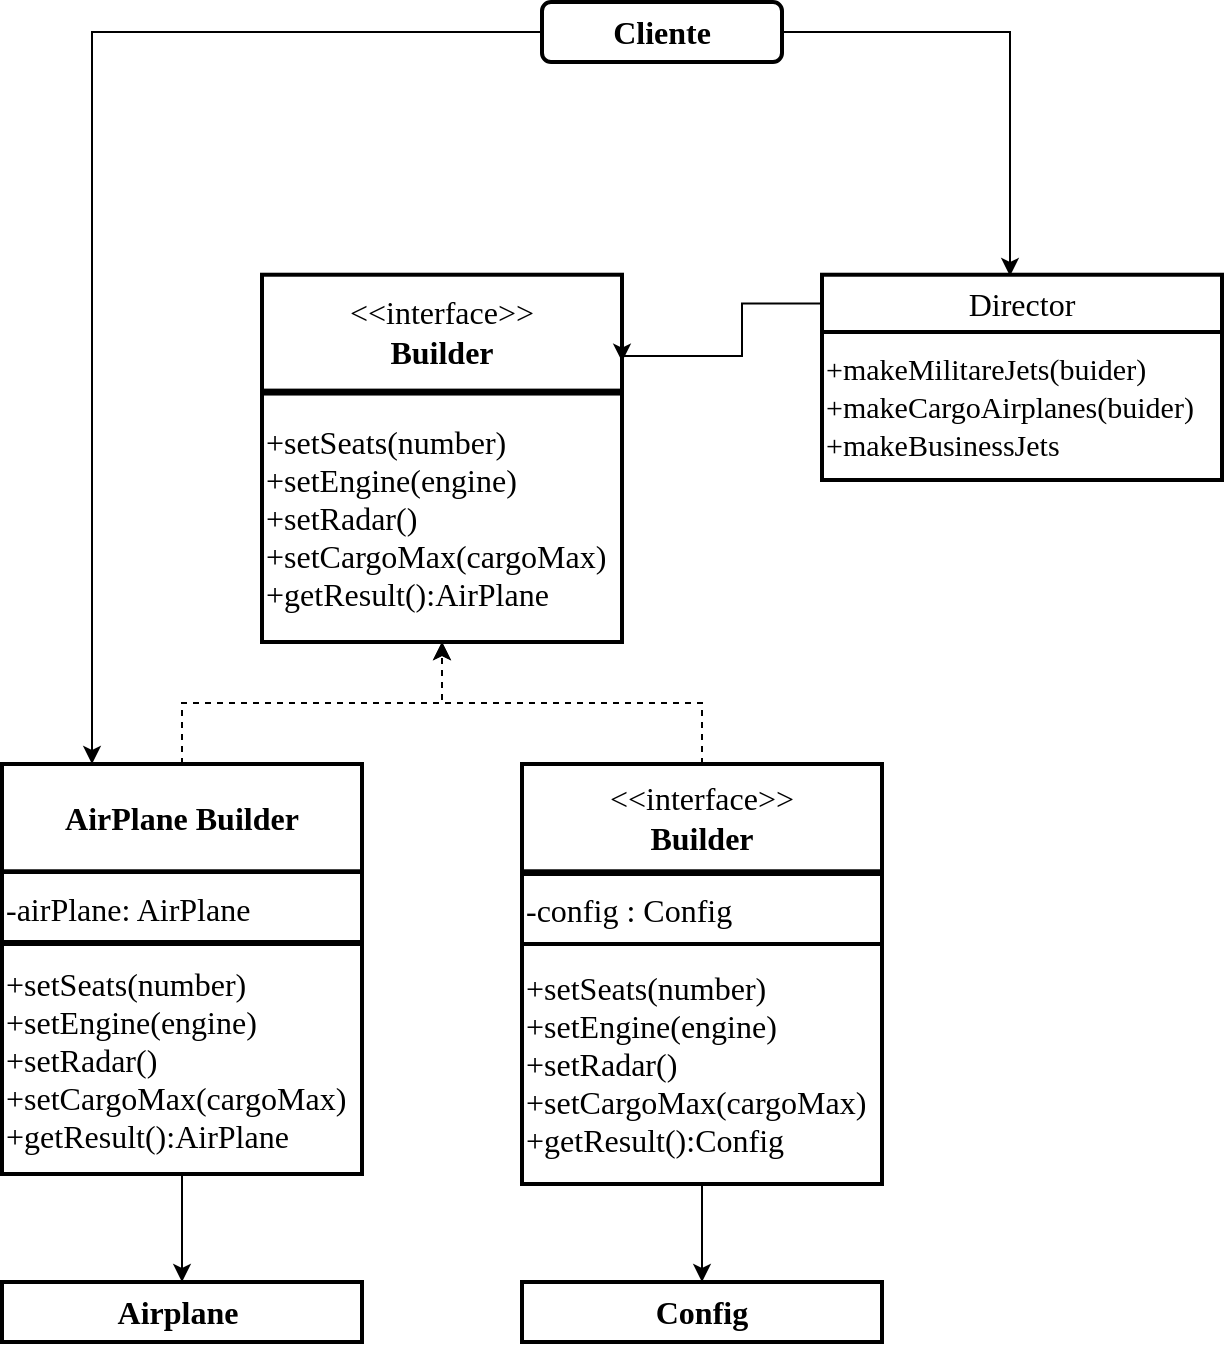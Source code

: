 <mxfile version="13.5.5" type="github">
  <diagram id="C5RBs43oDa-KdzZeNtuy" name="Page-1">
    <mxGraphModel dx="493" dy="885" grid="1" gridSize="10" guides="1" tooltips="1" connect="1" arrows="1" fold="1" page="1" pageScale="1" pageWidth="827" pageHeight="1169" math="0" shadow="0">
      <root>
        <mxCell id="WIyWlLk6GJQsqaUBKTNV-0" />
        <mxCell id="WIyWlLk6GJQsqaUBKTNV-1" parent="WIyWlLk6GJQsqaUBKTNV-0" />
        <mxCell id="1Zjkm3QWPO95KbElEyYc-10" style="edgeStyle=orthogonalEdgeStyle;rounded=0;orthogonalLoop=1;jettySize=auto;html=1;entryX=0.47;entryY=0.022;entryDx=0;entryDy=0;entryPerimeter=0;fontFamily=Times New Roman;fontSize=16;" edge="1" parent="WIyWlLk6GJQsqaUBKTNV-1" source="1Zjkm3QWPO95KbElEyYc-0" target="1Zjkm3QWPO95KbElEyYc-1">
          <mxGeometry relative="1" as="geometry" />
        </mxCell>
        <mxCell id="1Zjkm3QWPO95KbElEyYc-32" style="edgeStyle=orthogonalEdgeStyle;rounded=0;sketch=0;jumpStyle=none;orthogonalLoop=1;jettySize=auto;html=1;entryX=0.25;entryY=0;entryDx=0;entryDy=0;endArrow=classic;endFill=1;strokeColor=#000000;fontFamily=Times New Roman;fontSize=16;" edge="1" parent="WIyWlLk6GJQsqaUBKTNV-1" source="1Zjkm3QWPO95KbElEyYc-0" target="1Zjkm3QWPO95KbElEyYc-18">
          <mxGeometry relative="1" as="geometry" />
        </mxCell>
        <mxCell id="1Zjkm3QWPO95KbElEyYc-0" value="Cliente&lt;br style=&quot;font-size: 16px;&quot;&gt;" style="rounded=1;whiteSpace=wrap;html=1;strokeWidth=2;glass=0;sketch=0;labelBackgroundColor=none;labelBorderColor=none;fontFamily=Times New Roman;fontStyle=1;spacing=2;fontSize=16;" vertex="1" parent="WIyWlLk6GJQsqaUBKTNV-1">
          <mxGeometry x="380" y="350" width="120" height="30" as="geometry" />
        </mxCell>
        <mxCell id="1Zjkm3QWPO95KbElEyYc-9" value="" style="group" vertex="1" connectable="0" parent="WIyWlLk6GJQsqaUBKTNV-1">
          <mxGeometry x="520" y="486.364" width="200" height="102.636" as="geometry" />
        </mxCell>
        <mxCell id="1Zjkm3QWPO95KbElEyYc-1" value="Director" style="rounded=0;whiteSpace=wrap;html=1;glass=0;labelBackgroundColor=none;sketch=0;strokeWidth=2;fontFamily=Times New Roman;fontSize=16;shadow=0;" vertex="1" parent="1Zjkm3QWPO95KbElEyYc-9">
          <mxGeometry width="200" height="28.64" as="geometry" />
        </mxCell>
        <mxCell id="1Zjkm3QWPO95KbElEyYc-3" value="&lt;font style=&quot;font-size: 15px&quot;&gt;+makeMilitareJets(buider)&lt;br&gt;+makeCargoAirplanes(buider)&lt;br&gt;+makeBusinessJets&lt;/font&gt;" style="rounded=0;html=1;glass=0;labelBackgroundColor=none;sketch=0;strokeWidth=2;fontFamily=Times New Roman;fontSize=16;shadow=0;align=left;" vertex="1" parent="1Zjkm3QWPO95KbElEyYc-9">
          <mxGeometry y="28.636" width="200" height="74" as="geometry" />
        </mxCell>
        <mxCell id="1Zjkm3QWPO95KbElEyYc-8" style="edgeStyle=orthogonalEdgeStyle;rounded=0;orthogonalLoop=1;jettySize=auto;html=1;exitX=0.5;exitY=1;exitDx=0;exitDy=0;fontFamily=Times New Roman;fontSize=16;" edge="1" parent="1Zjkm3QWPO95KbElEyYc-9" source="1Zjkm3QWPO95KbElEyYc-1" target="1Zjkm3QWPO95KbElEyYc-1">
          <mxGeometry relative="1" as="geometry" />
        </mxCell>
        <mxCell id="1Zjkm3QWPO95KbElEyYc-14" value="" style="group;labelBorderColor=none;gradientDirection=north;rounded=0;glass=0;shadow=0;sketch=0;arcSize=0;" vertex="1" connectable="0" parent="WIyWlLk6GJQsqaUBKTNV-1">
          <mxGeometry x="240" y="486.36" width="180" height="183.64" as="geometry" />
        </mxCell>
        <mxCell id="1Zjkm3QWPO95KbElEyYc-11" value="&amp;lt;&amp;lt;interface&amp;gt;&amp;gt;&lt;br&gt;&lt;b&gt;Builder&lt;/b&gt;" style="rounded=0;whiteSpace=wrap;html=1;shadow=0;glass=0;sketch=0;strokeWidth=2;fontFamily=Times New Roman;fontSize=16;align=center;" vertex="1" parent="1Zjkm3QWPO95KbElEyYc-14">
          <mxGeometry width="180" height="57.944" as="geometry" />
        </mxCell>
        <mxCell id="1Zjkm3QWPO95KbElEyYc-13" value="+setSeats(number)&lt;br&gt;+setEngine(engine)&lt;br&gt;+setRadar()&lt;br&gt;+setCargoMax(cargoMax)&lt;br&gt;+getResult():AirPlane" style="rounded=0;whiteSpace=wrap;html=1;shadow=0;glass=0;sketch=0;strokeWidth=2;fontFamily=Times New Roman;fontSize=16;align=left;" vertex="1" parent="1Zjkm3QWPO95KbElEyYc-14">
          <mxGeometry y="59.413" width="180" height="124.227" as="geometry" />
        </mxCell>
        <mxCell id="1Zjkm3QWPO95KbElEyYc-15" style="edgeStyle=orthogonalEdgeStyle;rounded=0;orthogonalLoop=1;jettySize=auto;html=1;fontFamily=Times New Roman;fontSize=16;entryX=1;entryY=0.75;entryDx=0;entryDy=0;endArrow=classic;endFill=1;" edge="1" parent="WIyWlLk6GJQsqaUBKTNV-1" source="1Zjkm3QWPO95KbElEyYc-1" target="1Zjkm3QWPO95KbElEyYc-11">
          <mxGeometry relative="1" as="geometry">
            <mxPoint x="470" y="510" as="targetPoint" />
            <Array as="points">
              <mxPoint x="480" y="501" />
              <mxPoint x="480" y="527" />
            </Array>
          </mxGeometry>
        </mxCell>
        <mxCell id="1Zjkm3QWPO95KbElEyYc-17" value="" style="group;labelBorderColor=none;gradientDirection=north;rounded=0;glass=0;shadow=0;sketch=0;arcSize=0;" vertex="1" connectable="0" parent="WIyWlLk6GJQsqaUBKTNV-1">
          <mxGeometry x="110" y="731" width="180" height="170" as="geometry" />
        </mxCell>
        <mxCell id="1Zjkm3QWPO95KbElEyYc-18" value="&lt;b&gt;AirPlane Builder&lt;/b&gt;" style="rounded=0;whiteSpace=wrap;html=1;shadow=0;glass=0;sketch=0;strokeWidth=2;fontFamily=Times New Roman;fontSize=16;align=center;" vertex="1" parent="1Zjkm3QWPO95KbElEyYc-17">
          <mxGeometry width="180" height="53.64" as="geometry" />
        </mxCell>
        <mxCell id="1Zjkm3QWPO95KbElEyYc-20" value="" style="group;labelBorderColor=none;gradientDirection=north;rounded=0;glass=0;shadow=0;sketch=0;arcSize=0;fillColor=#ffffff;" vertex="1" connectable="0" parent="WIyWlLk6GJQsqaUBKTNV-1">
          <mxGeometry x="370" y="731" width="180" height="210" as="geometry" />
        </mxCell>
        <mxCell id="1Zjkm3QWPO95KbElEyYc-21" value="&amp;lt;&amp;lt;interface&amp;gt;&amp;gt;&lt;br&gt;&lt;b&gt;Builder&lt;/b&gt;" style="rounded=0;whiteSpace=wrap;html=1;shadow=0;glass=0;sketch=0;strokeWidth=2;fontFamily=Times New Roman;fontSize=16;align=center;" vertex="1" parent="1Zjkm3QWPO95KbElEyYc-20">
          <mxGeometry width="180" height="53.64" as="geometry" />
        </mxCell>
        <mxCell id="1Zjkm3QWPO95KbElEyYc-22" value="+setSeats(number)&lt;br&gt;+setEngine(engine)&lt;br&gt;+setRadar()&lt;br&gt;+setCargoMax(cargoMax)&lt;br&gt;+getResult():Config" style="rounded=0;whiteSpace=wrap;html=1;shadow=0;glass=0;sketch=0;strokeWidth=2;fontFamily=Times New Roman;fontSize=16;align=left;" vertex="1" parent="1Zjkm3QWPO95KbElEyYc-20">
          <mxGeometry y="90" width="180" height="120" as="geometry" />
        </mxCell>
        <mxCell id="1Zjkm3QWPO95KbElEyYc-25" value="-config : Config" style="rounded=0;whiteSpace=wrap;html=1;shadow=0;glass=0;sketch=0;strokeColor=#000000;strokeWidth=2;fillColor=none;gradientColor=none;fontFamily=Times New Roman;fontSize=16;align=left;" vertex="1" parent="1Zjkm3QWPO95KbElEyYc-20">
          <mxGeometry y="55" width="180" height="35" as="geometry" />
        </mxCell>
        <mxCell id="1Zjkm3QWPO95KbElEyYc-24" value="-airPlane: AirPlane" style="rounded=0;shadow=0;glass=0;sketch=0;strokeColor=#000000;strokeWidth=2;gradientColor=none;fontFamily=Times New Roman;fontSize=16;align=left;labelBackgroundColor=none;labelBorderColor=none;" vertex="1" parent="WIyWlLk6GJQsqaUBKTNV-1">
          <mxGeometry x="110" y="785" width="180" height="35" as="geometry" />
        </mxCell>
        <mxCell id="1Zjkm3QWPO95KbElEyYc-29" value="" style="edgeStyle=orthogonalEdgeStyle;rounded=0;orthogonalLoop=1;jettySize=auto;html=1;fontFamily=Times New Roman;fontSize=16;" edge="1" parent="WIyWlLk6GJQsqaUBKTNV-1" source="1Zjkm3QWPO95KbElEyYc-19" target="1Zjkm3QWPO95KbElEyYc-26">
          <mxGeometry relative="1" as="geometry" />
        </mxCell>
        <mxCell id="1Zjkm3QWPO95KbElEyYc-19" value="+setSeats(number)&lt;br&gt;+setEngine(engine)&lt;br&gt;+setRadar()&lt;br&gt;+setCargoMax(cargoMax)&lt;br&gt;+getResult():AirPlane" style="rounded=0;whiteSpace=wrap;html=1;shadow=0;glass=0;sketch=0;strokeWidth=2;fontFamily=Times New Roman;fontSize=16;align=left;" vertex="1" parent="WIyWlLk6GJQsqaUBKTNV-1">
          <mxGeometry x="110" y="821" width="180" height="115" as="geometry" />
        </mxCell>
        <mxCell id="1Zjkm3QWPO95KbElEyYc-26" value="&lt;b&gt;Airplane&amp;nbsp;&lt;/b&gt;" style="rounded=0;whiteSpace=wrap;html=1;shadow=0;glass=0;labelBackgroundColor=none;sketch=0;strokeColor=#000000;strokeWidth=2;fillColor=#ffffff;gradientColor=none;fontFamily=Times New Roman;fontSize=16;align=center;" vertex="1" parent="WIyWlLk6GJQsqaUBKTNV-1">
          <mxGeometry x="110" y="990" width="180" height="30" as="geometry" />
        </mxCell>
        <mxCell id="1Zjkm3QWPO95KbElEyYc-27" value="&lt;b&gt;Config&lt;/b&gt;" style="rounded=0;whiteSpace=wrap;html=1;shadow=0;glass=0;labelBackgroundColor=none;sketch=0;strokeColor=#000000;strokeWidth=2;fillColor=#ffffff;gradientColor=none;fontFamily=Times New Roman;fontSize=16;align=center;" vertex="1" parent="WIyWlLk6GJQsqaUBKTNV-1">
          <mxGeometry x="370" y="990" width="180" height="30" as="geometry" />
        </mxCell>
        <mxCell id="1Zjkm3QWPO95KbElEyYc-28" value="" style="edgeStyle=orthogonalEdgeStyle;rounded=0;orthogonalLoop=1;jettySize=auto;html=1;fontFamily=Times New Roman;fontSize=16;" edge="1" parent="WIyWlLk6GJQsqaUBKTNV-1" source="1Zjkm3QWPO95KbElEyYc-22" target="1Zjkm3QWPO95KbElEyYc-27">
          <mxGeometry relative="1" as="geometry" />
        </mxCell>
        <mxCell id="1Zjkm3QWPO95KbElEyYc-30" style="edgeStyle=orthogonalEdgeStyle;orthogonalLoop=1;jettySize=auto;html=1;fontFamily=Times New Roman;fontSize=16;rounded=0;jumpStyle=none;sketch=0;dashed=1;" edge="1" parent="WIyWlLk6GJQsqaUBKTNV-1" source="1Zjkm3QWPO95KbElEyYc-18" target="1Zjkm3QWPO95KbElEyYc-13">
          <mxGeometry relative="1" as="geometry" />
        </mxCell>
        <mxCell id="1Zjkm3QWPO95KbElEyYc-31" style="edgeStyle=orthogonalEdgeStyle;orthogonalLoop=1;jettySize=auto;html=1;fontFamily=Times New Roman;fontSize=16;rounded=0;jumpStyle=none;sketch=0;dashed=1;" edge="1" parent="WIyWlLk6GJQsqaUBKTNV-1" source="1Zjkm3QWPO95KbElEyYc-21" target="1Zjkm3QWPO95KbElEyYc-13">
          <mxGeometry relative="1" as="geometry" />
        </mxCell>
      </root>
    </mxGraphModel>
  </diagram>
</mxfile>
